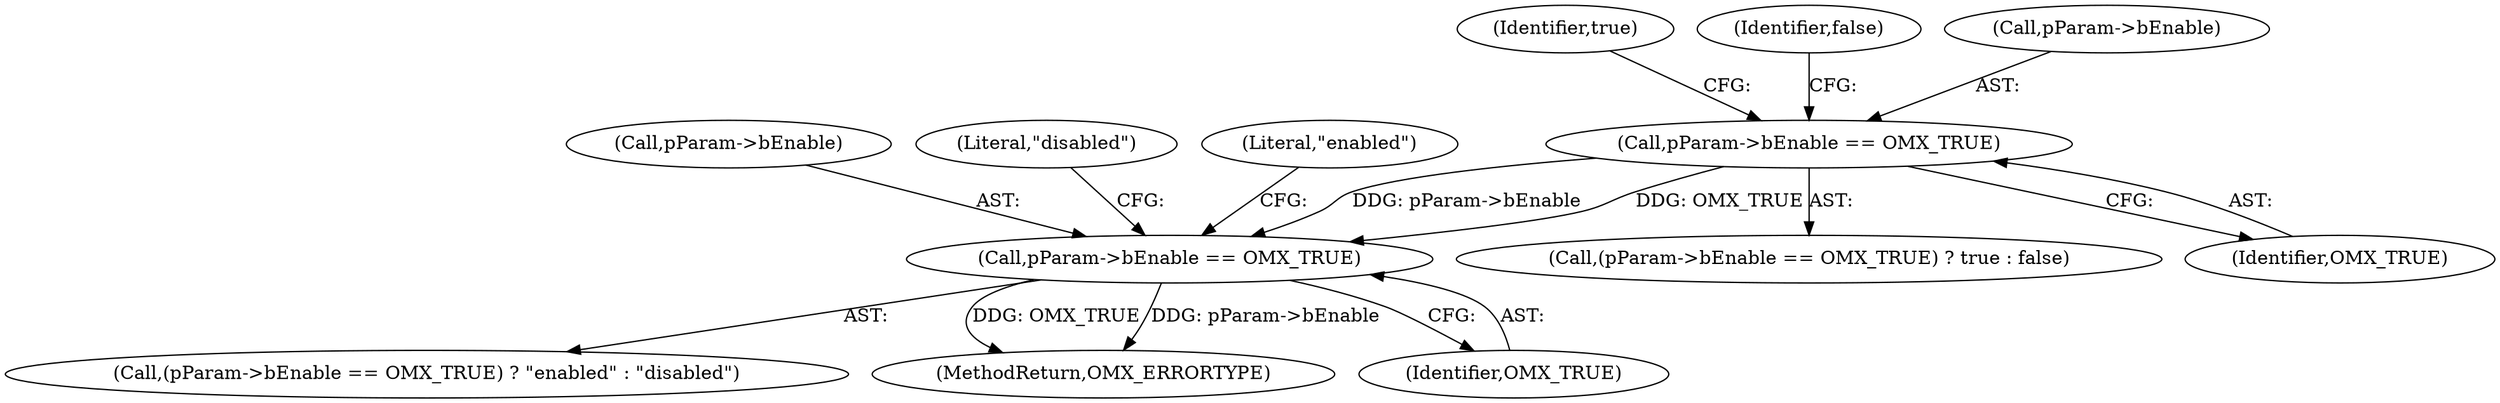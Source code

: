 digraph "0_Android_89913d7df36dbeb458ce165856bd6505a2ec647d_2@pointer" {
"1002602" [label="(Call,pParam->bEnable == OMX_TRUE)"];
"1002612" [label="(Call,pParam->bEnable == OMX_TRUE)"];
"1002611" [label="(Call,(pParam->bEnable == OMX_TRUE) ? \"enabled\" : \"disabled\")"];
"1002951" [label="(MethodReturn,OMX_ERRORTYPE)"];
"1002612" [label="(Call,pParam->bEnable == OMX_TRUE)"];
"1002607" [label="(Identifier,true)"];
"1002608" [label="(Identifier,false)"];
"1002613" [label="(Call,pParam->bEnable)"];
"1002618" [label="(Literal,\"disabled\")"];
"1002603" [label="(Call,pParam->bEnable)"];
"1002602" [label="(Call,pParam->bEnable == OMX_TRUE)"];
"1002601" [label="(Call,(pParam->bEnable == OMX_TRUE) ? true : false)"];
"1002616" [label="(Identifier,OMX_TRUE)"];
"1002606" [label="(Identifier,OMX_TRUE)"];
"1002617" [label="(Literal,\"enabled\")"];
"1002602" -> "1002601"  [label="AST: "];
"1002602" -> "1002606"  [label="CFG: "];
"1002603" -> "1002602"  [label="AST: "];
"1002606" -> "1002602"  [label="AST: "];
"1002607" -> "1002602"  [label="CFG: "];
"1002608" -> "1002602"  [label="CFG: "];
"1002602" -> "1002612"  [label="DDG: pParam->bEnable"];
"1002602" -> "1002612"  [label="DDG: OMX_TRUE"];
"1002612" -> "1002611"  [label="AST: "];
"1002612" -> "1002616"  [label="CFG: "];
"1002613" -> "1002612"  [label="AST: "];
"1002616" -> "1002612"  [label="AST: "];
"1002617" -> "1002612"  [label="CFG: "];
"1002618" -> "1002612"  [label="CFG: "];
"1002612" -> "1002951"  [label="DDG: OMX_TRUE"];
"1002612" -> "1002951"  [label="DDG: pParam->bEnable"];
}
